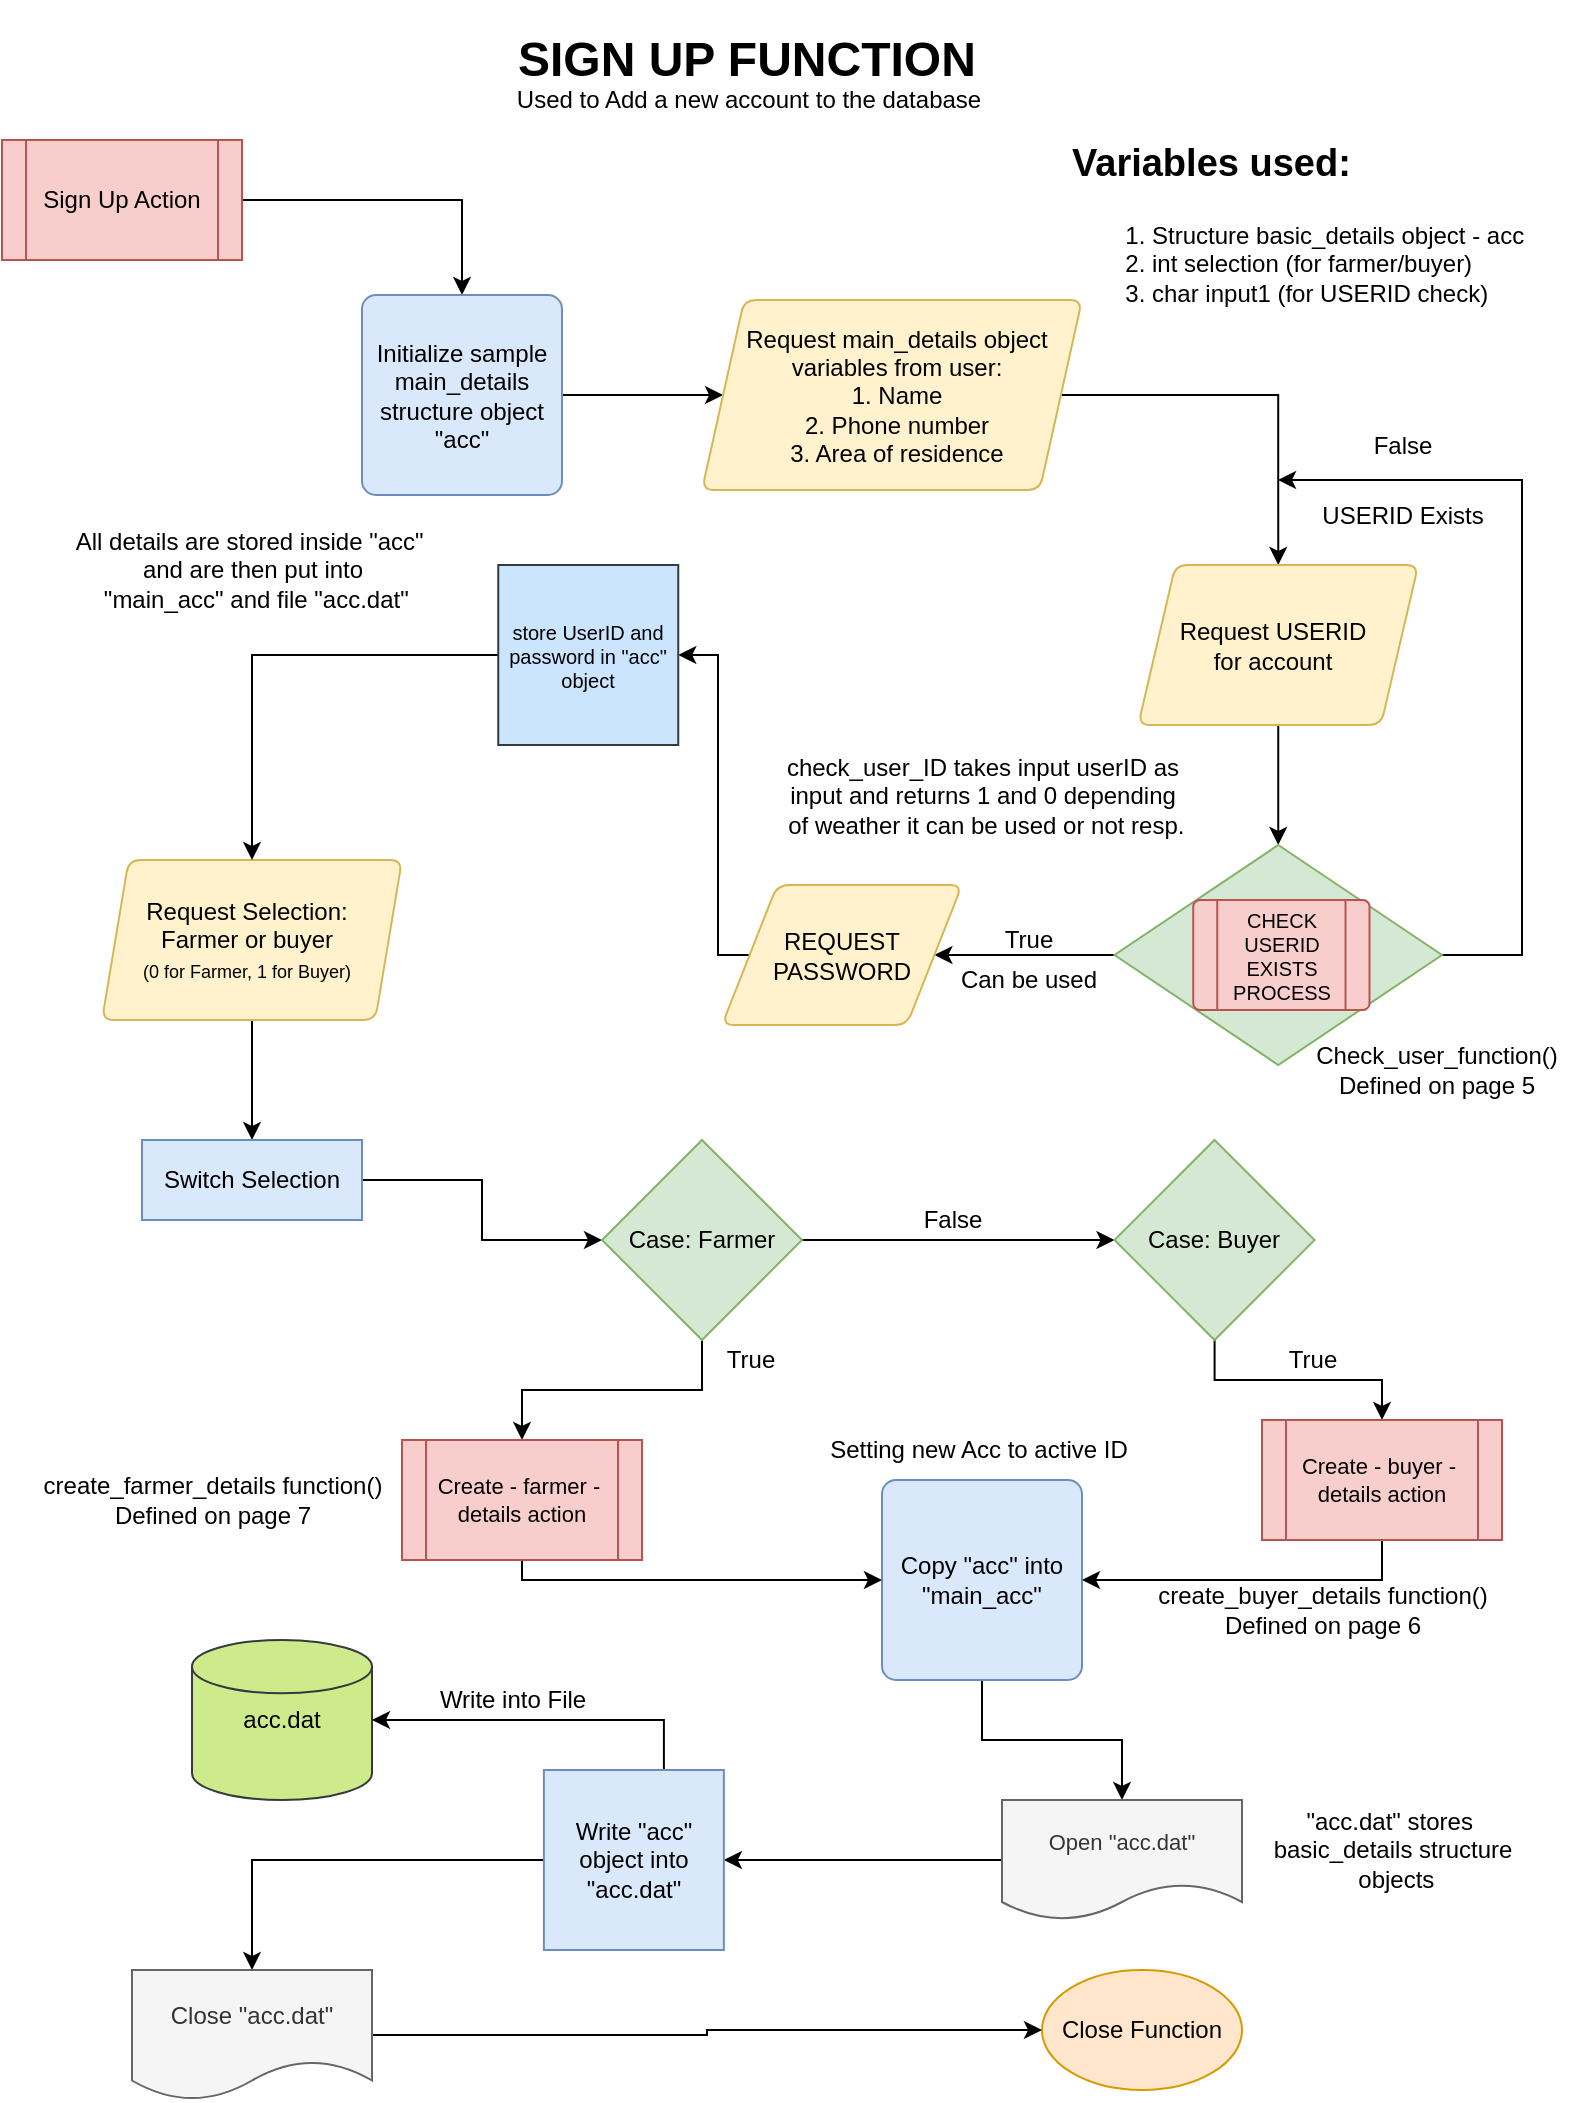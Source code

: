 <mxfile version="13.0.3" type="device" pages="3"><diagram id="C5RBs43oDa-KdzZeNtuy" name="Page-1"><mxGraphModel dx="1024" dy="592" grid="1" gridSize="10" guides="1" tooltips="1" connect="1" arrows="1" fold="1" page="1" pageScale="1" pageWidth="827" pageHeight="1169" math="0" shadow="0"><root><mxCell id="WIyWlLk6GJQsqaUBKTNV-0"/><mxCell id="WIyWlLk6GJQsqaUBKTNV-1" parent="WIyWlLk6GJQsqaUBKTNV-0"/><mxCell id="VbChTKFuJ5i-f_LWvNHz-31" value="" style="edgeStyle=orthogonalEdgeStyle;rounded=0;orthogonalLoop=1;jettySize=auto;html=1;" parent="WIyWlLk6GJQsqaUBKTNV-1" source="VbChTKFuJ5i-f_LWvNHz-0" target="VbChTKFuJ5i-f_LWvNHz-2" edge="1"><mxGeometry relative="1" as="geometry"/></mxCell><mxCell id="VbChTKFuJ5i-f_LWvNHz-0" value="Sign Up Action" style="shape=process;whiteSpace=wrap;html=1;backgroundOutline=1;fillColor=#f8cecc;strokeColor=#b85450;" parent="WIyWlLk6GJQsqaUBKTNV-1" vertex="1"><mxGeometry x="40" y="80" width="120" height="60" as="geometry"/></mxCell><mxCell id="VbChTKFuJ5i-f_LWvNHz-32" value="" style="edgeStyle=orthogonalEdgeStyle;rounded=0;orthogonalLoop=1;jettySize=auto;html=1;" parent="WIyWlLk6GJQsqaUBKTNV-1" source="VbChTKFuJ5i-f_LWvNHz-2" target="VbChTKFuJ5i-f_LWvNHz-3" edge="1"><mxGeometry relative="1" as="geometry"/></mxCell><mxCell id="VbChTKFuJ5i-f_LWvNHz-2" value="Initialize sample main_details structure object &quot;acc&quot;" style="rounded=1;whiteSpace=wrap;html=1;absoluteArcSize=1;arcSize=14;strokeWidth=1;fillColor=#dae8fc;strokeColor=#6c8ebf;" parent="WIyWlLk6GJQsqaUBKTNV-1" vertex="1"><mxGeometry x="220" y="157.5" width="100" height="100" as="geometry"/></mxCell><mxCell id="oj1vcVfIQmT8RtxW6az1-18" style="edgeStyle=orthogonalEdgeStyle;rounded=0;orthogonalLoop=1;jettySize=auto;html=1;entryX=0.5;entryY=0;entryDx=0;entryDy=0;fontSize=10;" parent="WIyWlLk6GJQsqaUBKTNV-1" source="VbChTKFuJ5i-f_LWvNHz-3" target="VbChTKFuJ5i-f_LWvNHz-22" edge="1"><mxGeometry relative="1" as="geometry"/></mxCell><mxCell id="VbChTKFuJ5i-f_LWvNHz-3" value="Request main_details object variables from user:&lt;br&gt;1. Name&lt;br&gt;2. Phone number&lt;br&gt;3. Area of residence" style="shape=parallelogram;html=1;strokeWidth=1;perimeter=parallelogramPerimeter;whiteSpace=wrap;rounded=1;arcSize=12;size=0.111;spacingLeft=20;spacingRight=15;fillColor=#fff2cc;strokeColor=#d6b656;" parent="WIyWlLk6GJQsqaUBKTNV-1" vertex="1"><mxGeometry x="390" y="160" width="190" height="95" as="geometry"/></mxCell><mxCell id="oj1vcVfIQmT8RtxW6az1-25" style="edgeStyle=orthogonalEdgeStyle;rounded=0;orthogonalLoop=1;jettySize=auto;html=1;fontSize=10;" parent="WIyWlLk6GJQsqaUBKTNV-1" source="VbChTKFuJ5i-f_LWvNHz-7" target="VbChTKFuJ5i-f_LWvNHz-8" edge="1"><mxGeometry relative="1" as="geometry"/></mxCell><mxCell id="VbChTKFuJ5i-f_LWvNHz-7" value="Request Selection: Farmer or buyer&lt;br&gt;&lt;font style=&quot;font-size: 9px&quot;&gt;(0 for Farmer, 1 for Buyer)&lt;/font&gt;" style="shape=parallelogram;html=1;strokeWidth=1;perimeter=parallelogramPerimeter;whiteSpace=wrap;rounded=1;arcSize=12;size=0.089;spacingLeft=15;spacingRight=20;fillColor=#fff2cc;strokeColor=#d6b656;" parent="WIyWlLk6GJQsqaUBKTNV-1" vertex="1"><mxGeometry x="90" y="440" width="150" height="80" as="geometry"/></mxCell><mxCell id="oj1vcVfIQmT8RtxW6az1-26" style="edgeStyle=orthogonalEdgeStyle;rounded=0;orthogonalLoop=1;jettySize=auto;html=1;entryX=0;entryY=0.5;entryDx=0;entryDy=0;entryPerimeter=0;fontSize=10;" parent="WIyWlLk6GJQsqaUBKTNV-1" source="VbChTKFuJ5i-f_LWvNHz-8" target="VbChTKFuJ5i-f_LWvNHz-13" edge="1"><mxGeometry relative="1" as="geometry"/></mxCell><mxCell id="VbChTKFuJ5i-f_LWvNHz-8" value="Switch Selection" style="shape=parallelogram;perimeter=parallelogramPerimeter;whiteSpace=wrap;html=1;size=0;fillColor=#dae8fc;strokeColor=#6c8ebf;" parent="WIyWlLk6GJQsqaUBKTNV-1" vertex="1"><mxGeometry x="110" y="580" width="110" height="40" as="geometry"/></mxCell><mxCell id="VbChTKFuJ5i-f_LWvNHz-18" style="edgeStyle=orthogonalEdgeStyle;rounded=0;orthogonalLoop=1;jettySize=auto;html=1;exitX=1;exitY=0.5;exitDx=0;exitDy=0;exitPerimeter=0;entryX=0;entryY=0.5;entryDx=0;entryDy=0;entryPerimeter=0;" parent="WIyWlLk6GJQsqaUBKTNV-1" source="VbChTKFuJ5i-f_LWvNHz-13" target="VbChTKFuJ5i-f_LWvNHz-16" edge="1"><mxGeometry relative="1" as="geometry"/></mxCell><mxCell id="oj1vcVfIQmT8RtxW6az1-29" style="edgeStyle=orthogonalEdgeStyle;rounded=0;orthogonalLoop=1;jettySize=auto;html=1;fontSize=11;" parent="WIyWlLk6GJQsqaUBKTNV-1" source="VbChTKFuJ5i-f_LWvNHz-13" target="oj1vcVfIQmT8RtxW6az1-28" edge="1"><mxGeometry relative="1" as="geometry"/></mxCell><mxCell id="VbChTKFuJ5i-f_LWvNHz-13" value="Case: Farmer" style="strokeWidth=1;html=1;shape=mxgraph.flowchart.decision;whiteSpace=wrap;fillColor=#d5e8d4;strokeColor=#82b366;" parent="WIyWlLk6GJQsqaUBKTNV-1" vertex="1"><mxGeometry x="340" y="580" width="100" height="100" as="geometry"/></mxCell><mxCell id="oj1vcVfIQmT8RtxW6az1-32" style="edgeStyle=orthogonalEdgeStyle;rounded=0;orthogonalLoop=1;jettySize=auto;html=1;entryX=0.5;entryY=0;entryDx=0;entryDy=0;fontSize=11;" parent="WIyWlLk6GJQsqaUBKTNV-1" source="VbChTKFuJ5i-f_LWvNHz-16" target="oj1vcVfIQmT8RtxW6az1-30" edge="1"><mxGeometry relative="1" as="geometry"/></mxCell><mxCell id="VbChTKFuJ5i-f_LWvNHz-16" value="Case: Buyer" style="strokeWidth=1;html=1;shape=mxgraph.flowchart.decision;whiteSpace=wrap;fillColor=#d5e8d4;strokeColor=#82b366;" parent="WIyWlLk6GJQsqaUBKTNV-1" vertex="1"><mxGeometry x="596.25" y="580" width="100" height="100" as="geometry"/></mxCell><mxCell id="oj1vcVfIQmT8RtxW6az1-8" style="edgeStyle=orthogonalEdgeStyle;rounded=0;orthogonalLoop=1;jettySize=auto;html=1;entryX=0.5;entryY=0;entryDx=0;entryDy=0;fontSize=10;" parent="WIyWlLk6GJQsqaUBKTNV-1" source="VbChTKFuJ5i-f_LWvNHz-22" target="VbChTKFuJ5i-f_LWvNHz-25" edge="1"><mxGeometry relative="1" as="geometry"/></mxCell><mxCell id="VbChTKFuJ5i-f_LWvNHz-22" value="Request USERID for account" style="shape=parallelogram;html=1;strokeWidth=1;perimeter=parallelogramPerimeter;whiteSpace=wrap;rounded=1;arcSize=12;size=0.133;spacingLeft=15;spacingRight=20;fillColor=#fff2cc;strokeColor=#d6b656;" parent="WIyWlLk6GJQsqaUBKTNV-1" vertex="1"><mxGeometry x="608.13" y="292.5" width="140" height="80" as="geometry"/></mxCell><mxCell id="oj1vcVfIQmT8RtxW6az1-19" style="edgeStyle=orthogonalEdgeStyle;rounded=0;orthogonalLoop=1;jettySize=auto;html=1;fontSize=10;" parent="WIyWlLk6GJQsqaUBKTNV-1" source="VbChTKFuJ5i-f_LWvNHz-25" target="VbChTKFuJ5i-f_LWvNHz-36" edge="1"><mxGeometry relative="1" as="geometry"/></mxCell><mxCell id="oj1vcVfIQmT8RtxW6az1-23" style="edgeStyle=orthogonalEdgeStyle;rounded=0;orthogonalLoop=1;jettySize=auto;html=1;fontSize=10;" parent="WIyWlLk6GJQsqaUBKTNV-1" source="VbChTKFuJ5i-f_LWvNHz-25" edge="1"><mxGeometry relative="1" as="geometry"><mxPoint x="678" y="250" as="targetPoint"/><Array as="points"><mxPoint x="800" y="488"/><mxPoint x="800" y="250"/></Array></mxGeometry></mxCell><mxCell id="VbChTKFuJ5i-f_LWvNHz-25" value="" style="rhombus;whiteSpace=wrap;html=1;strokeWidth=1;fillColor=#d5e8d4;strokeColor=#82b366;" parent="WIyWlLk6GJQsqaUBKTNV-1" vertex="1"><mxGeometry x="596.25" y="432.5" width="163.75" height="110" as="geometry"/></mxCell><mxCell id="VbChTKFuJ5i-f_LWvNHz-26" value="CHECK USERID EXISTS PROCESS" style="verticalLabelPosition=middle;verticalAlign=middle;html=1;shape=process;whiteSpace=wrap;rounded=1;size=0.14;arcSize=6;strokeWidth=1;labelPosition=center;align=center;fontSize=10;fillColor=#f8cecc;strokeColor=#b85450;" parent="WIyWlLk6GJQsqaUBKTNV-1" vertex="1"><mxGeometry x="635.62" y="460" width="88.13" height="55" as="geometry"/></mxCell><mxCell id="oj1vcVfIQmT8RtxW6az1-27" style="edgeStyle=orthogonalEdgeStyle;rounded=0;orthogonalLoop=1;jettySize=auto;html=1;entryX=1;entryY=0.5;entryDx=0;entryDy=0;fontSize=10;" parent="WIyWlLk6GJQsqaUBKTNV-1" source="VbChTKFuJ5i-f_LWvNHz-36" target="oj1vcVfIQmT8RtxW6az1-13" edge="1"><mxGeometry relative="1" as="geometry"><Array as="points"><mxPoint x="398" y="488"/><mxPoint x="398" y="338"/></Array></mxGeometry></mxCell><mxCell id="VbChTKFuJ5i-f_LWvNHz-36" value="REQUEST PASSWORD" style="shape=parallelogram;html=1;strokeWidth=1;perimeter=parallelogramPerimeter;whiteSpace=wrap;rounded=1;arcSize=12;size=0.23;fillColor=#fff2cc;strokeColor=#d6b656;" parent="WIyWlLk6GJQsqaUBKTNV-1" vertex="1"><mxGeometry x="400" y="452.5" width="120" height="70" as="geometry"/></mxCell><mxCell id="oj1vcVfIQmT8RtxW6az1-36" style="edgeStyle=orthogonalEdgeStyle;rounded=0;orthogonalLoop=1;jettySize=auto;html=1;entryX=0.5;entryY=0;entryDx=0;entryDy=0;fontSize=11;" parent="WIyWlLk6GJQsqaUBKTNV-1" source="VbChTKFuJ5i-f_LWvNHz-42" target="oj1vcVfIQmT8RtxW6az1-35" edge="1"><mxGeometry relative="1" as="geometry"/></mxCell><mxCell id="VbChTKFuJ5i-f_LWvNHz-42" value="&lt;span style=&quot;font-size: 12px;&quot;&gt;Copy &quot;acc&quot; into &quot;main_acc&quot;&lt;/span&gt;" style="rounded=1;whiteSpace=wrap;html=1;absoluteArcSize=1;arcSize=14;strokeWidth=1;fontSize=12;fillColor=#dae8fc;strokeColor=#6c8ebf;" parent="WIyWlLk6GJQsqaUBKTNV-1" vertex="1"><mxGeometry x="480" y="750" width="100" height="100" as="geometry"/></mxCell><mxCell id="VbChTKFuJ5i-f_LWvNHz-43" value="acc.dat" style="strokeWidth=1;html=1;shape=mxgraph.flowchart.database;whiteSpace=wrap;fillColor=#cdeb8b;strokeColor=#36393d;" parent="WIyWlLk6GJQsqaUBKTNV-1" vertex="1"><mxGeometry x="135" y="830" width="90" height="80" as="geometry"/></mxCell><mxCell id="VbChTKFuJ5i-f_LWvNHz-53" value="Close Function" style="strokeWidth=1;html=1;shape=mxgraph.flowchart.start_1;whiteSpace=wrap;fillColor=#ffe6cc;strokeColor=#d79b00;" parent="WIyWlLk6GJQsqaUBKTNV-1" vertex="1"><mxGeometry x="560" y="995" width="100" height="60" as="geometry"/></mxCell><mxCell id="oj1vcVfIQmT8RtxW6az1-2" value="&lt;h1&gt;SIGN UP FUNCTION&lt;/h1&gt;" style="text;html=1;strokeColor=none;fillColor=none;spacing=5;spacingTop=-20;whiteSpace=wrap;overflow=hidden;rounded=0;" parent="WIyWlLk6GJQsqaUBKTNV-1" vertex="1"><mxGeometry x="293.13" y="20" width="240" height="40" as="geometry"/></mxCell><mxCell id="oj1vcVfIQmT8RtxW6az1-4" value="Used to Add a new account to the database" style="text;html=1;align=center;verticalAlign=middle;resizable=0;points=[];autosize=1;" parent="WIyWlLk6GJQsqaUBKTNV-1" vertex="1"><mxGeometry x="288.13" y="50" width="250" height="20" as="geometry"/></mxCell><mxCell id="oj1vcVfIQmT8RtxW6az1-15" style="edgeStyle=orthogonalEdgeStyle;rounded=0;orthogonalLoop=1;jettySize=auto;html=1;fontSize=10;" parent="WIyWlLk6GJQsqaUBKTNV-1" source="oj1vcVfIQmT8RtxW6az1-13" target="VbChTKFuJ5i-f_LWvNHz-7" edge="1"><mxGeometry relative="1" as="geometry"/></mxCell><mxCell id="oj1vcVfIQmT8RtxW6az1-13" value="store UserID and password in &quot;acc&quot; object" style="whiteSpace=wrap;html=1;aspect=fixed;strokeWidth=1;fontSize=10;fillColor=#cce5ff;strokeColor=#36393d;" parent="WIyWlLk6GJQsqaUBKTNV-1" vertex="1"><mxGeometry x="288.13" y="292.5" width="90" height="90" as="geometry"/></mxCell><mxCell id="oj1vcVfIQmT8RtxW6az1-33" style="edgeStyle=orthogonalEdgeStyle;rounded=0;orthogonalLoop=1;jettySize=auto;html=1;entryX=0;entryY=0.5;entryDx=0;entryDy=0;fontSize=11;" parent="WIyWlLk6GJQsqaUBKTNV-1" source="oj1vcVfIQmT8RtxW6az1-28" target="VbChTKFuJ5i-f_LWvNHz-42" edge="1"><mxGeometry relative="1" as="geometry"><Array as="points"><mxPoint x="300" y="800"/></Array></mxGeometry></mxCell><mxCell id="oj1vcVfIQmT8RtxW6az1-28" value="Create - farmer -&amp;nbsp;&lt;br style=&quot;font-size: 11px;&quot;&gt;details action" style="shape=process;whiteSpace=wrap;html=1;backgroundOutline=1;strokeWidth=1;fontSize=11;fillColor=#f8cecc;strokeColor=#b85450;" parent="WIyWlLk6GJQsqaUBKTNV-1" vertex="1"><mxGeometry x="240" y="730" width="120" height="60" as="geometry"/></mxCell><mxCell id="oj1vcVfIQmT8RtxW6az1-34" style="edgeStyle=orthogonalEdgeStyle;rounded=0;orthogonalLoop=1;jettySize=auto;html=1;entryX=1;entryY=0.5;entryDx=0;entryDy=0;fontSize=11;" parent="WIyWlLk6GJQsqaUBKTNV-1" source="oj1vcVfIQmT8RtxW6az1-30" target="VbChTKFuJ5i-f_LWvNHz-42" edge="1"><mxGeometry relative="1" as="geometry"><Array as="points"><mxPoint x="730" y="800"/></Array></mxGeometry></mxCell><mxCell id="oj1vcVfIQmT8RtxW6az1-30" value="Create - buyer -&amp;nbsp;&lt;br style=&quot;font-size: 11px&quot;&gt;details action" style="shape=process;whiteSpace=wrap;html=1;backgroundOutline=1;strokeWidth=1;fontSize=11;fillColor=#f8cecc;strokeColor=#b85450;" parent="WIyWlLk6GJQsqaUBKTNV-1" vertex="1"><mxGeometry x="670" y="720" width="120" height="60" as="geometry"/></mxCell><mxCell id="oj1vcVfIQmT8RtxW6az1-38" style="edgeStyle=orthogonalEdgeStyle;rounded=0;orthogonalLoop=1;jettySize=auto;html=1;entryX=1;entryY=0.5;entryDx=0;entryDy=0;fontSize=12;" parent="WIyWlLk6GJQsqaUBKTNV-1" source="oj1vcVfIQmT8RtxW6az1-35" target="oj1vcVfIQmT8RtxW6az1-37" edge="1"><mxGeometry relative="1" as="geometry"/></mxCell><mxCell id="oj1vcVfIQmT8RtxW6az1-35" value="Open &quot;acc.dat&quot;" style="shape=document;whiteSpace=wrap;html=1;boundedLbl=1;strokeWidth=1;fontSize=11;fillColor=#f5f5f5;strokeColor=#666666;fontColor=#333333;" parent="WIyWlLk6GJQsqaUBKTNV-1" vertex="1"><mxGeometry x="540" y="910" width="120" height="60" as="geometry"/></mxCell><mxCell id="oj1vcVfIQmT8RtxW6az1-39" style="edgeStyle=orthogonalEdgeStyle;rounded=0;orthogonalLoop=1;jettySize=auto;html=1;entryX=1;entryY=0.5;entryDx=0;entryDy=0;entryPerimeter=0;fontSize=12;exitX=0.5;exitY=0;exitDx=0;exitDy=0;" parent="WIyWlLk6GJQsqaUBKTNV-1" source="oj1vcVfIQmT8RtxW6az1-37" target="VbChTKFuJ5i-f_LWvNHz-43" edge="1"><mxGeometry relative="1" as="geometry"><Array as="points"><mxPoint x="370.94" y="900"/><mxPoint x="370.94" y="870"/></Array></mxGeometry></mxCell><mxCell id="oj1vcVfIQmT8RtxW6az1-42" style="edgeStyle=orthogonalEdgeStyle;rounded=0;orthogonalLoop=1;jettySize=auto;html=1;entryX=0.5;entryY=0;entryDx=0;entryDy=0;fontSize=12;" parent="WIyWlLk6GJQsqaUBKTNV-1" source="oj1vcVfIQmT8RtxW6az1-37" target="oj1vcVfIQmT8RtxW6az1-41" edge="1"><mxGeometry relative="1" as="geometry"/></mxCell><mxCell id="oj1vcVfIQmT8RtxW6az1-37" value="Write &quot;acc&quot; object into &quot;acc.dat&quot;" style="whiteSpace=wrap;html=1;aspect=fixed;strokeWidth=1;fontSize=12;fillColor=#dae8fc;strokeColor=#6c8ebf;" parent="WIyWlLk6GJQsqaUBKTNV-1" vertex="1"><mxGeometry x="310.94" y="895" width="90" height="90" as="geometry"/></mxCell><mxCell id="oj1vcVfIQmT8RtxW6az1-43" style="edgeStyle=orthogonalEdgeStyle;rounded=0;orthogonalLoop=1;jettySize=auto;html=1;entryX=0;entryY=0.5;entryDx=0;entryDy=0;entryPerimeter=0;fontSize=12;" parent="WIyWlLk6GJQsqaUBKTNV-1" source="oj1vcVfIQmT8RtxW6az1-41" target="VbChTKFuJ5i-f_LWvNHz-53" edge="1"><mxGeometry relative="1" as="geometry"/></mxCell><mxCell id="oj1vcVfIQmT8RtxW6az1-41" value="Close &quot;acc.dat&quot;" style="shape=document;whiteSpace=wrap;html=1;boundedLbl=1;strokeWidth=1;fontSize=12;fillColor=#f5f5f5;strokeColor=#666666;fontColor=#333333;" parent="WIyWlLk6GJQsqaUBKTNV-1" vertex="1"><mxGeometry x="105" y="995" width="120" height="65" as="geometry"/></mxCell><mxCell id="oj1vcVfIQmT8RtxW6az1-45" value="&lt;h1&gt;&lt;font style=&quot;font-size: 19px&quot;&gt;Variables used:&lt;/font&gt;&lt;/h1&gt;&lt;p&gt;&lt;/p&gt;&lt;ol&gt;&lt;li&gt;Structure basic_details object - acc&lt;/li&gt;&lt;li&gt;int selection (for farmer/buyer)&lt;/li&gt;&lt;li&gt;char input1 (for USERID check)&lt;/li&gt;&lt;/ol&gt;&lt;p&gt;&lt;/p&gt;" style="text;html=1;strokeColor=none;fillColor=none;spacing=5;spacingTop=-20;whiteSpace=wrap;overflow=hidden;rounded=0;fontSize=12;" parent="WIyWlLk6GJQsqaUBKTNV-1" vertex="1"><mxGeometry x="570" y="70" width="240" height="120" as="geometry"/></mxCell><mxCell id="oj1vcVfIQmT8RtxW6az1-46" value="All details are stored inside &quot;acc&quot;&amp;nbsp;&lt;br&gt;and are then put into&lt;br&gt;&amp;nbsp;&quot;main_acc&quot; and file &quot;acc.dat&quot;" style="text;html=1;align=center;verticalAlign=middle;resizable=0;points=[];autosize=1;fontSize=12;" parent="WIyWlLk6GJQsqaUBKTNV-1" vertex="1"><mxGeometry x="70" y="270" width="190" height="50" as="geometry"/></mxCell><mxCell id="oj1vcVfIQmT8RtxW6az1-47" value="check_user_ID takes input userID as &lt;br&gt;input and returns 1 and 0 depending&lt;br&gt;&amp;nbsp;of weather it can be used or not resp." style="text;html=1;align=center;verticalAlign=middle;resizable=0;points=[];autosize=1;fontSize=12;" parent="WIyWlLk6GJQsqaUBKTNV-1" vertex="1"><mxGeometry x="420" y="382.5" width="220" height="50" as="geometry"/></mxCell><mxCell id="oj1vcVfIQmT8RtxW6az1-48" value="Check_user_function()&lt;br&gt;Defined on page 5" style="text;html=1;align=center;verticalAlign=middle;resizable=0;points=[];autosize=1;fontSize=12;" parent="WIyWlLk6GJQsqaUBKTNV-1" vertex="1"><mxGeometry x="687" y="530" width="140" height="30" as="geometry"/></mxCell><mxCell id="oj1vcVfIQmT8RtxW6az1-49" value="True" style="text;html=1;align=center;verticalAlign=middle;resizable=0;points=[];autosize=1;fontSize=12;" parent="WIyWlLk6GJQsqaUBKTNV-1" vertex="1"><mxGeometry x="533.13" y="470" width="40" height="20" as="geometry"/></mxCell><mxCell id="oj1vcVfIQmT8RtxW6az1-51" value="Can be used" style="text;html=1;align=center;verticalAlign=middle;resizable=0;points=[];autosize=1;fontSize=12;" parent="WIyWlLk6GJQsqaUBKTNV-1" vertex="1"><mxGeometry x="513.13" y="490" width="80" height="20" as="geometry"/></mxCell><mxCell id="oj1vcVfIQmT8RtxW6az1-54" value="False" style="text;html=1;align=center;verticalAlign=middle;resizable=0;points=[];autosize=1;fontSize=12;" parent="WIyWlLk6GJQsqaUBKTNV-1" vertex="1"><mxGeometry x="715" y="222.5" width="50" height="20" as="geometry"/></mxCell><mxCell id="oj1vcVfIQmT8RtxW6az1-55" value="USERID Exists" style="text;html=1;align=center;verticalAlign=middle;resizable=0;points=[];autosize=1;fontSize=12;" parent="WIyWlLk6GJQsqaUBKTNV-1" vertex="1"><mxGeometry x="690" y="257.5" width="100" height="20" as="geometry"/></mxCell><mxCell id="oj1vcVfIQmT8RtxW6az1-57" value="create_farmer_details function()&lt;br&gt;Defined on page 7" style="text;html=1;align=center;verticalAlign=middle;resizable=0;points=[];autosize=1;fontSize=12;" parent="WIyWlLk6GJQsqaUBKTNV-1" vertex="1"><mxGeometry x="50" y="745" width="190" height="30" as="geometry"/></mxCell><mxCell id="oj1vcVfIQmT8RtxW6az1-58" value="create_buyer_details function()&lt;br&gt;Defined on page 6" style="text;html=1;align=center;verticalAlign=middle;resizable=0;points=[];autosize=1;fontSize=12;" parent="WIyWlLk6GJQsqaUBKTNV-1" vertex="1"><mxGeometry x="610" y="800" width="180" height="30" as="geometry"/></mxCell><mxCell id="oj1vcVfIQmT8RtxW6az1-59" value="Setting new Acc to active ID" style="text;html=1;align=center;verticalAlign=middle;resizable=0;points=[];autosize=1;fontSize=12;" parent="WIyWlLk6GJQsqaUBKTNV-1" vertex="1"><mxGeometry x="448.13" y="725" width="160" height="20" as="geometry"/></mxCell><mxCell id="oj1vcVfIQmT8RtxW6az1-60" value="&quot;acc.dat&quot; stores&amp;nbsp;&lt;br&gt;basic_details structure&lt;br&gt;&amp;nbsp;objects" style="text;html=1;align=center;verticalAlign=middle;resizable=0;points=[];autosize=1;fontSize=12;" parent="WIyWlLk6GJQsqaUBKTNV-1" vertex="1"><mxGeometry x="670" y="910" width="130" height="50" as="geometry"/></mxCell><mxCell id="oj1vcVfIQmT8RtxW6az1-61" value="True" style="text;html=1;align=center;verticalAlign=middle;resizable=0;points=[];autosize=1;fontSize=12;" parent="WIyWlLk6GJQsqaUBKTNV-1" vertex="1"><mxGeometry x="394" y="680" width="40" height="20" as="geometry"/></mxCell><mxCell id="oj1vcVfIQmT8RtxW6az1-65" value="False" style="text;html=1;align=center;verticalAlign=middle;resizable=0;points=[];autosize=1;fontSize=12;" parent="WIyWlLk6GJQsqaUBKTNV-1" vertex="1"><mxGeometry x="490" y="610" width="50" height="20" as="geometry"/></mxCell><mxCell id="oj1vcVfIQmT8RtxW6az1-66" value="True" style="text;html=1;align=center;verticalAlign=middle;resizable=0;points=[];autosize=1;fontSize=12;" parent="WIyWlLk6GJQsqaUBKTNV-1" vertex="1"><mxGeometry x="675" y="680" width="40" height="20" as="geometry"/></mxCell><mxCell id="oj1vcVfIQmT8RtxW6az1-67" value="Write into File" style="text;html=1;align=center;verticalAlign=middle;resizable=0;points=[];autosize=1;fontSize=12;" parent="WIyWlLk6GJQsqaUBKTNV-1" vertex="1"><mxGeometry x="250" y="850" width="90" height="20" as="geometry"/></mxCell></root></mxGraphModel></diagram><diagram id="O8ff1EUH-NZuPDUmiKCJ" name="Page-2"><mxGraphModel dx="1024" dy="592" grid="1" gridSize="10" guides="1" tooltips="1" connect="1" arrows="1" fold="1" page="1" pageScale="1" pageWidth="850" pageHeight="1100" math="0" shadow="0"><root><mxCell id="nWWZleqVe4c401kPV01C-0"/><mxCell id="nWWZleqVe4c401kPV01C-1" parent="nWWZleqVe4c401kPV01C-0"/></root></mxGraphModel></diagram><diagram id="vreiVlJW3cLXNxfxbPCs" name="Page-3"><mxGraphModel dx="1024" dy="592" grid="1" gridSize="10" guides="1" tooltips="1" connect="1" arrows="1" fold="1" page="1" pageScale="1" pageWidth="850" pageHeight="1100" math="0" shadow="0"><root><mxCell id="pNwcg8s8NSlzOEmiF_av-0"/><mxCell id="pNwcg8s8NSlzOEmiF_av-1" parent="pNwcg8s8NSlzOEmiF_av-0"/></root></mxGraphModel></diagram></mxfile>